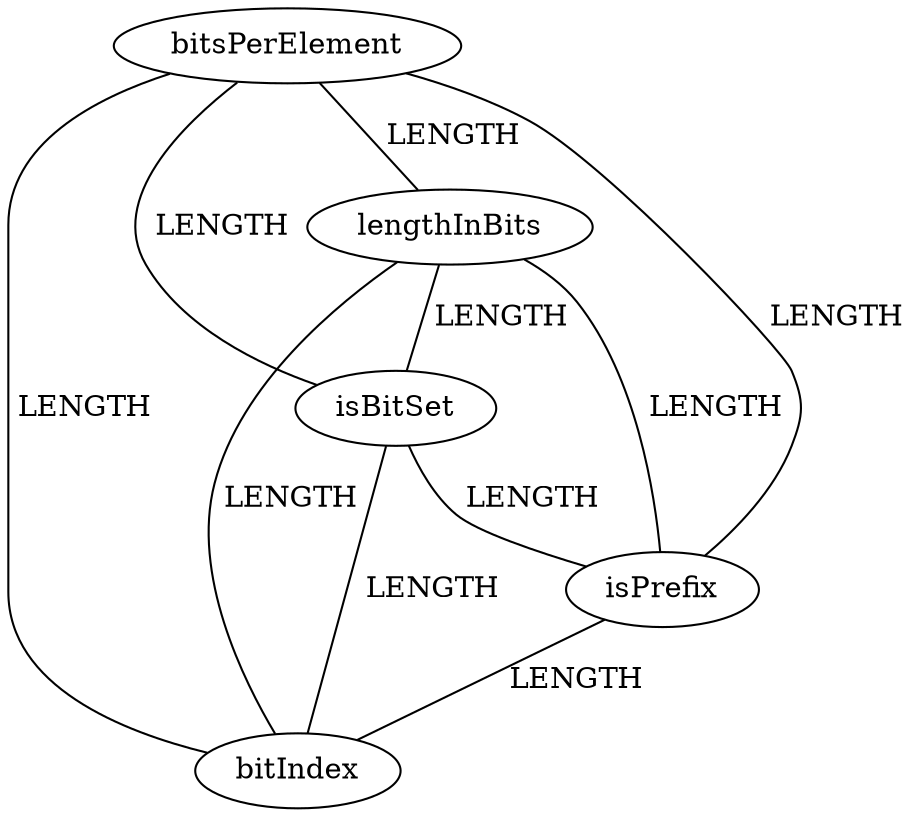 digraph G {
bitsPerElement;
lengthInBits;
isBitSet;
isPrefix;
bitIndex;
bitsPerElement -> lengthInBits [label=" LENGTH", dir=none];
bitsPerElement -> isBitSet [label=" LENGTH", dir=none];
bitsPerElement -> isPrefix [label=" LENGTH", dir=none];
bitsPerElement -> bitIndex [label=" LENGTH", dir=none];
lengthInBits -> isBitSet [label=" LENGTH", dir=none];
lengthInBits -> isPrefix [label=" LENGTH", dir=none];
lengthInBits -> bitIndex [label=" LENGTH", dir=none];
isBitSet -> isPrefix [label=" LENGTH", dir=none];
isBitSet -> bitIndex [label=" LENGTH", dir=none];
isPrefix -> bitIndex [label=" LENGTH", dir=none];
}
